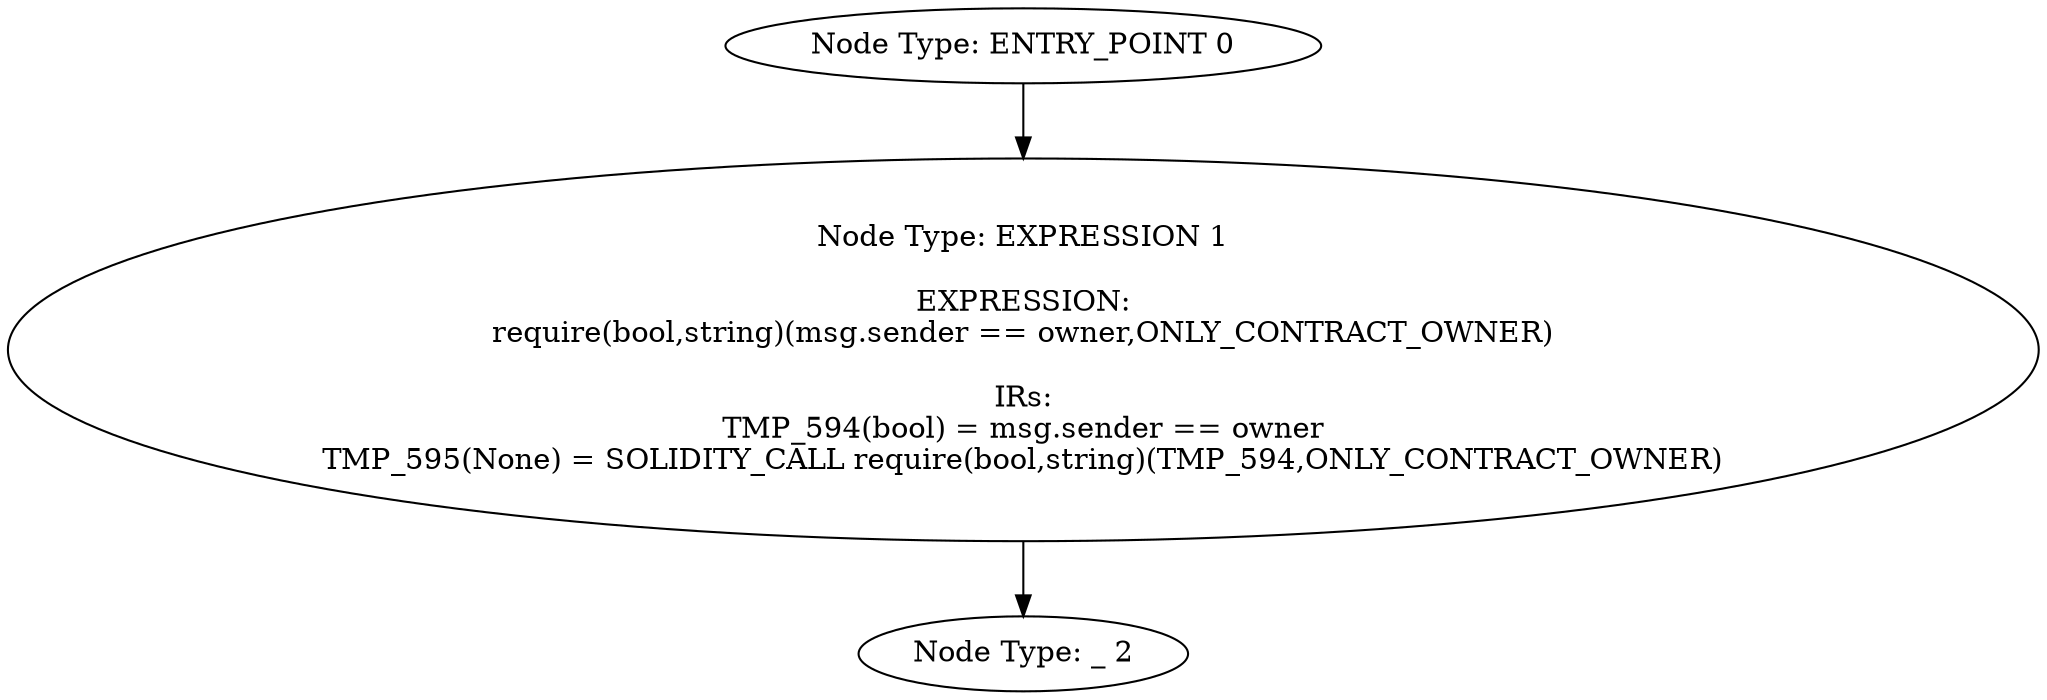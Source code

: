 digraph{
0[label="Node Type: ENTRY_POINT 0
"];
0->1;
1[label="Node Type: EXPRESSION 1

EXPRESSION:
require(bool,string)(msg.sender == owner,ONLY_CONTRACT_OWNER)

IRs:
TMP_594(bool) = msg.sender == owner
TMP_595(None) = SOLIDITY_CALL require(bool,string)(TMP_594,ONLY_CONTRACT_OWNER)"];
1->2;
2[label="Node Type: _ 2
"];
}
